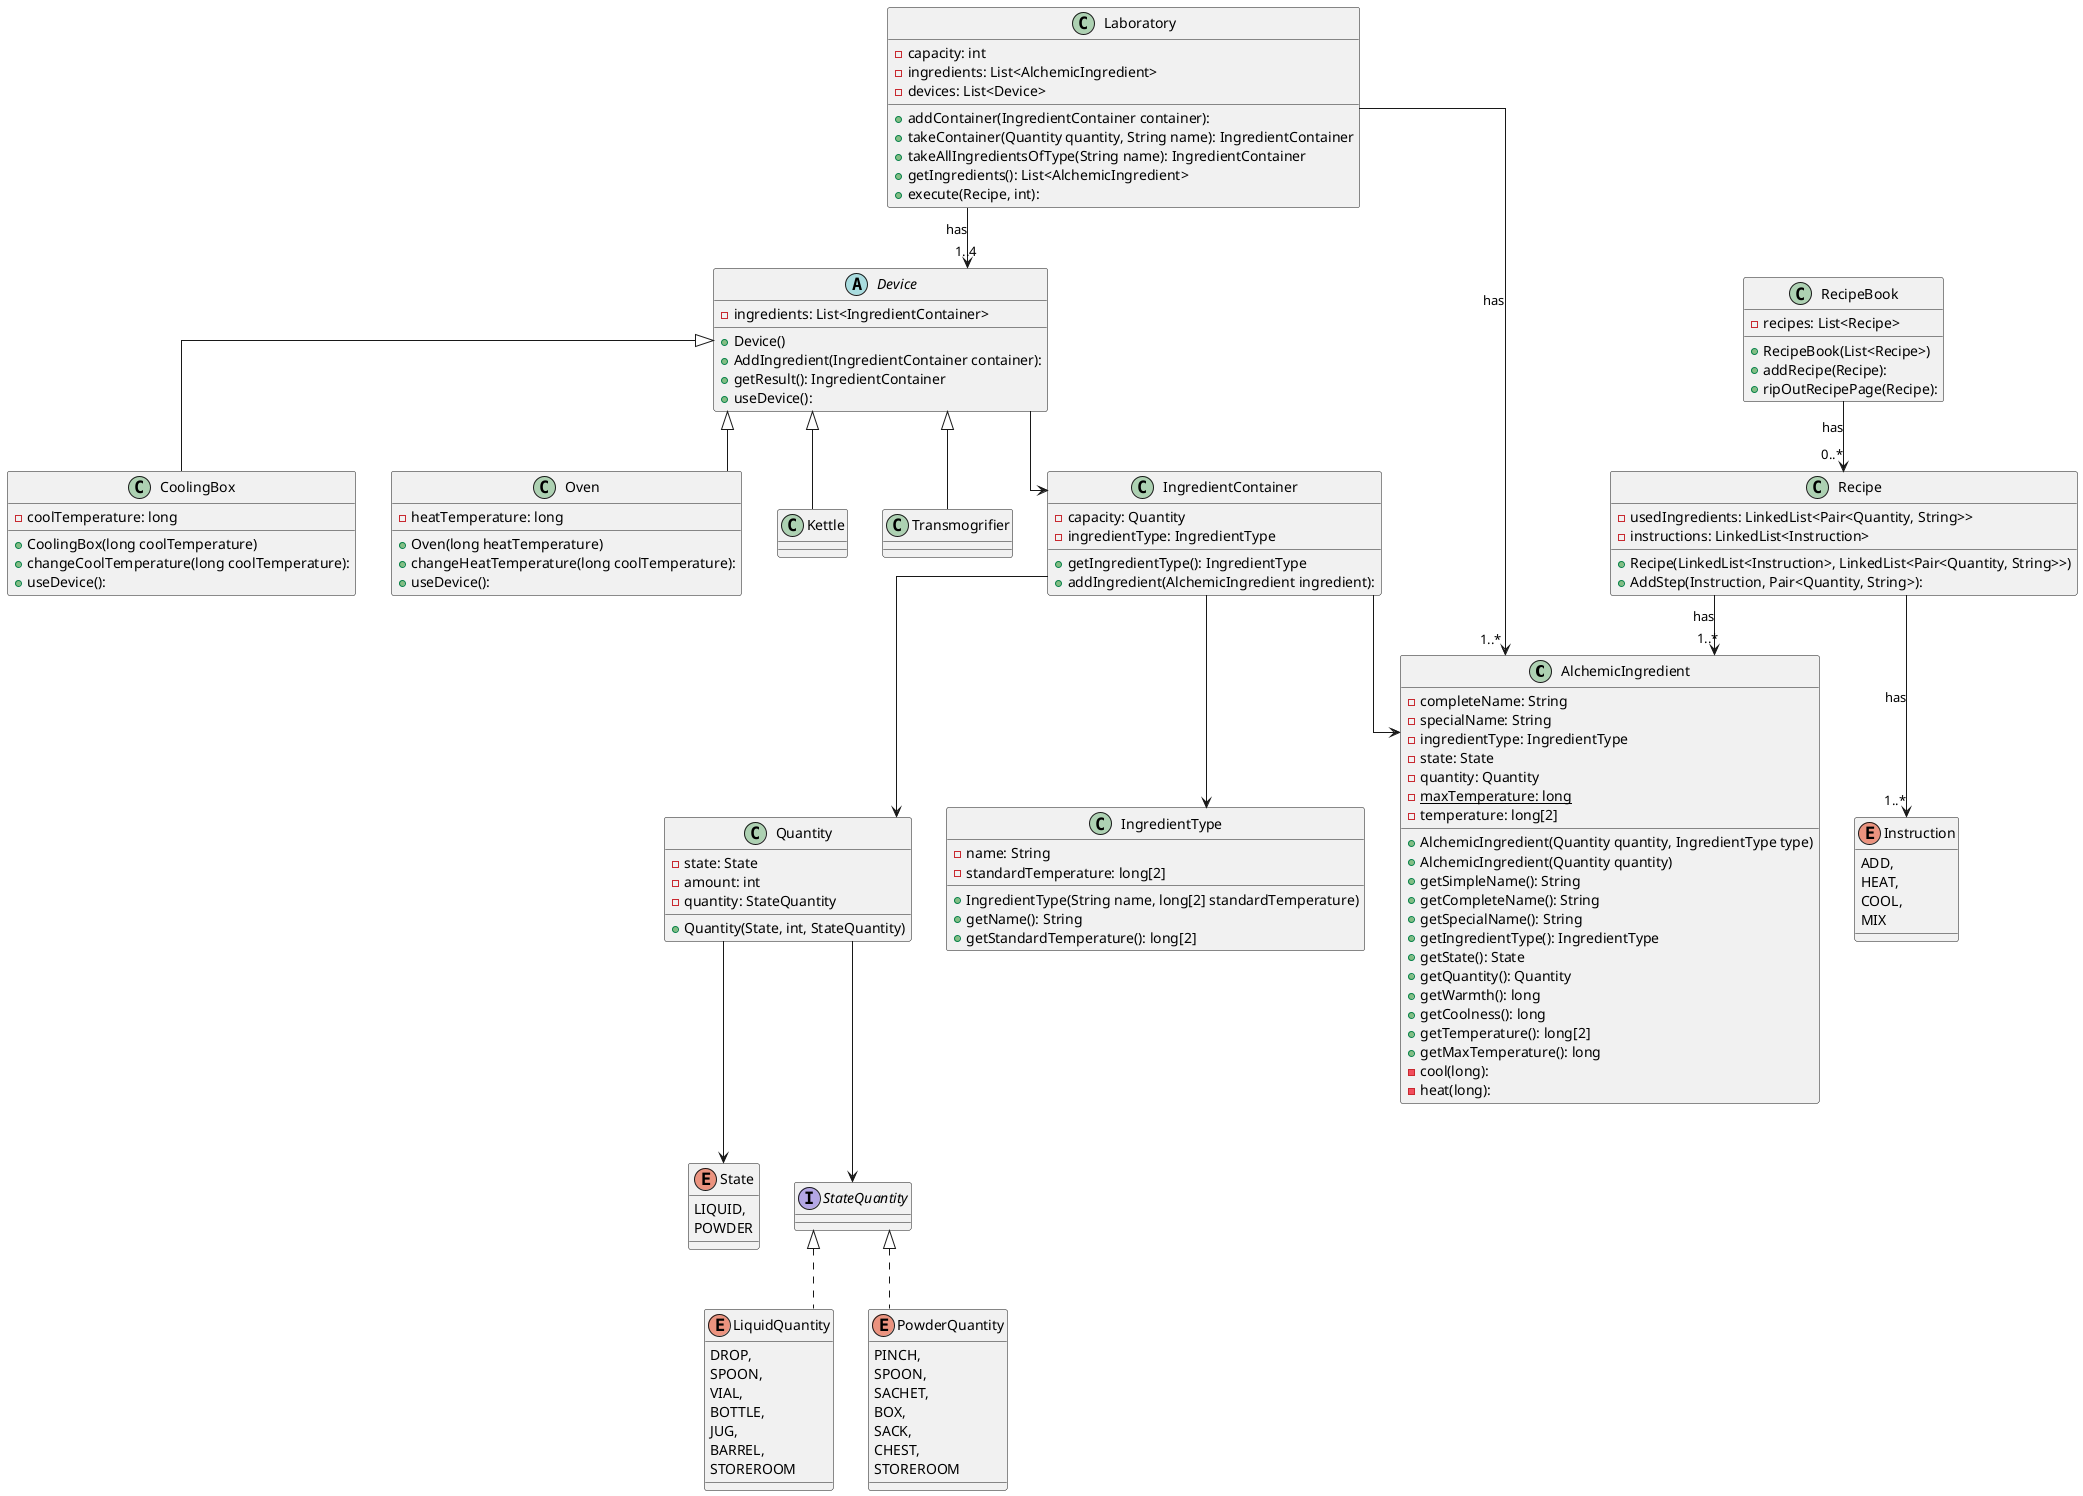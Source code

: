 @startuml

top to bottom direction
skinparam linetype ortho

class AlchemicIngredient {
 - completeName: String
 - specialName: String
 - ingredientType: IngredientType
 - state: State
 - quantity: Quantity
 - {static} maxTemperature: long
 - temperature: long[2]
 + AlchemicIngredient(Quantity quantity, IngredientType type)
 + AlchemicIngredient(Quantity quantity)
'water
 + getSimpleName(): String
 + getCompleteName(): String
 + getSpecialName(): String
 + getIngredientType(): IngredientType
 + getState(): State
 + getQuantity(): Quantity
 + getWarmth(): long
 + getCoolness(): long
 + getTemperature(): long[2]
 + getMaxTemperature(): long
 - cool(long):
 - heat(long):
}


class IngredientType {
 - name: String
 - standardTemperature: long[2]
 + IngredientType(String name, long[2] standardTemperature)
 + getName(): String
 + getStandardTemperature(): long[2]
}

enum State{
 LIQUID,
 POWDER
}

class Quantity{
 - state: State
 - amount: int
 - quantity: StateQuantity
 + Quantity(State, int, StateQuantity)
}



interface StateQuantity {
}

enum LiquidQuantity implements StateQuantity {
 DROP,
 SPOON,
 VIAL,
 BOTTLE,
 JUG,
 BARREL,
 STOREROOM
}

enum PowderQuantity implements StateQuantity {
 PINCH,
 SPOON,
 SACHET,
 BOX,
 SACK,
 CHEST,
 STOREROOM
}

class IngredientContainer {
 - capacity: Quantity
 - ingredientType: IngredientType
 + getIngredientType(): IngredientType
 + addIngredient(AlchemicIngredient ingredient):

}

abstract class Device {
 - ingredients: List<IngredientContainer>
 + Device()
 + AddIngredient(IngredientContainer container):
 + getResult(): IngredientContainer
 + useDevice():
}

class CoolingBox extends Device {
 - coolTemperature: long
 + CoolingBox(long coolTemperature)
 + changeCoolTemperature(long coolTemperature):
 + useDevice():
}

class Oven extends Device {
 - heatTemperature: long
 + Oven(long heatTemperature)
 + changeHeatTemperature(long coolTemperature):
 + useDevice():
}

class Kettle extends Device {
}

class Transmogrifier extends Device {

}

class Laboratory {
 - capacity: int
 - ingredients: List<AlchemicIngredient>
 - devices: List<Device>
 + addContainer(IngredientContainer container):
 + takeContainer(Quantity quantity, String name): IngredientContainer
 + takeAllIngredientsOfType(String name): IngredientContainer
 + getIngredients(): List<AlchemicIngredient>
 + execute(Recipe, int):
}

enum Instruction {
 ADD,
 HEAT,
 COOL,
 MIX
}

class Recipe {
 - usedIngredients: LinkedList<Pair<Quantity, String>>
 - instructions: LinkedList<Instruction>
 + Recipe(LinkedList<Instruction>, LinkedList<Pair<Quantity, String>>)
 + AddStep(Instruction, Pair<Quantity, String>):
}

class RecipeBook {
 - recipes: List<Recipe>
 + RecipeBook(List<Recipe>)
 + addRecipe(Recipe):
 + ripOutRecipePage(Recipe):
}


Recipe --> "1..*" Instruction : has
Recipe --> "1..*" AlchemicIngredient : has
RecipeBook --> "0..*" Recipe : has

Quantity --> StateQuantity
Quantity --> State
IngredientContainer --> Quantity
IngredientContainer --> IngredientType
IngredientContainer --> AlchemicIngredient

Device --> IngredientContainer

Laboratory --> "1..4" Device : has
Laboratory --> "1..*" AlchemicIngredient : has

@enduml